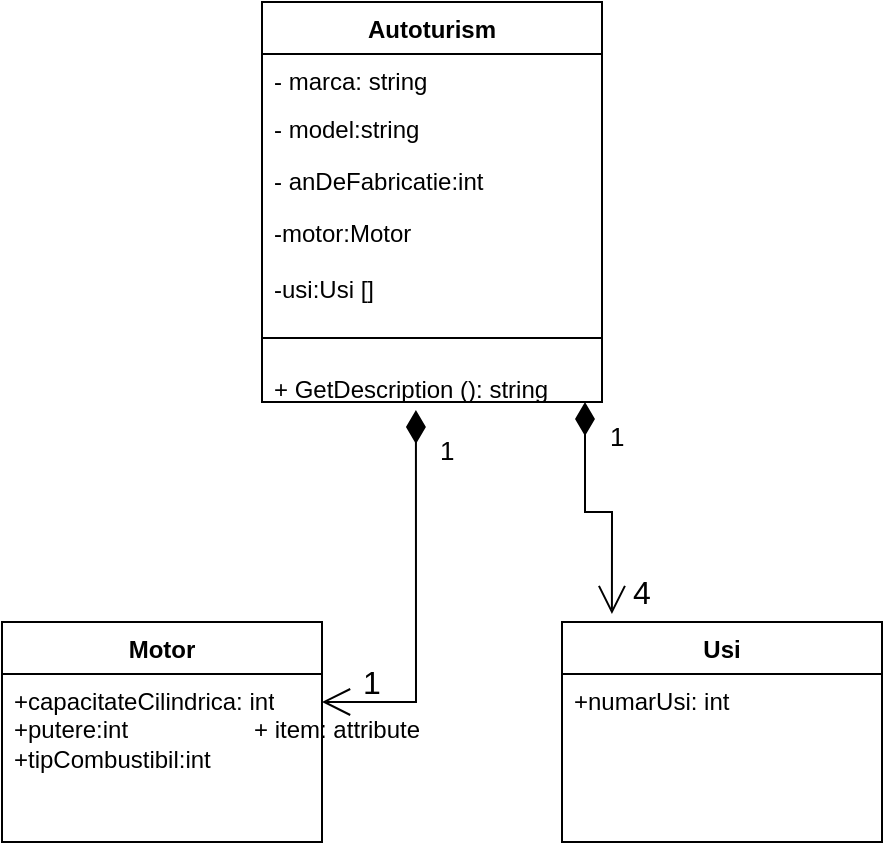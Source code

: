 <mxfile version="21.6.6" type="device">
  <diagram name="Page-1" id="OFnLxNuXG3uWwzgsYS-9">
    <mxGraphModel dx="1434" dy="693" grid="1" gridSize="10" guides="1" tooltips="1" connect="1" arrows="1" fold="1" page="1" pageScale="1" pageWidth="850" pageHeight="1100" math="0" shadow="0">
      <root>
        <mxCell id="0" />
        <mxCell id="1" parent="0" />
        <mxCell id="or5kgg-bn_aKFMkTOFsL-1" value="Autoturism" style="swimlane;fontStyle=1;align=center;verticalAlign=top;childLayout=stackLayout;horizontal=1;startSize=26;horizontalStack=0;resizeParent=1;resizeParentMax=0;resizeLast=0;collapsible=1;marginBottom=0;whiteSpace=wrap;html=1;" parent="1" vertex="1">
          <mxGeometry x="290" y="10" width="170" height="200" as="geometry" />
        </mxCell>
        <mxCell id="or5kgg-bn_aKFMkTOFsL-2" value="- marca: string" style="text;strokeColor=none;fillColor=none;align=left;verticalAlign=top;spacingLeft=4;spacingRight=4;overflow=hidden;rotatable=0;points=[[0,0.5],[1,0.5]];portConstraint=eastwest;whiteSpace=wrap;html=1;" parent="or5kgg-bn_aKFMkTOFsL-1" vertex="1">
          <mxGeometry y="26" width="170" height="24" as="geometry" />
        </mxCell>
        <mxCell id="or5kgg-bn_aKFMkTOFsL-5" value="- model:string" style="text;strokeColor=none;fillColor=none;align=left;verticalAlign=top;spacingLeft=4;spacingRight=4;overflow=hidden;rotatable=0;points=[[0,0.5],[1,0.5]];portConstraint=eastwest;whiteSpace=wrap;html=1;" parent="or5kgg-bn_aKFMkTOFsL-1" vertex="1">
          <mxGeometry y="50" width="170" height="26" as="geometry" />
        </mxCell>
        <mxCell id="or5kgg-bn_aKFMkTOFsL-6" value="- anDeFabricatie:int" style="text;strokeColor=none;fillColor=none;align=left;verticalAlign=top;spacingLeft=4;spacingRight=4;overflow=hidden;rotatable=0;points=[[0,0.5],[1,0.5]];portConstraint=eastwest;whiteSpace=wrap;html=1;" parent="or5kgg-bn_aKFMkTOFsL-1" vertex="1">
          <mxGeometry y="76" width="170" height="26" as="geometry" />
        </mxCell>
        <mxCell id="DwkqmExm7-yPf_dPJCU9-4" value="-motor:Motor" style="text;strokeColor=none;fillColor=none;align=left;verticalAlign=top;spacingLeft=4;spacingRight=4;overflow=hidden;rotatable=0;points=[[0,0.5],[1,0.5]];portConstraint=eastwest;whiteSpace=wrap;html=1;" vertex="1" parent="or5kgg-bn_aKFMkTOFsL-1">
          <mxGeometry y="102" width="170" height="28" as="geometry" />
        </mxCell>
        <mxCell id="DwkqmExm7-yPf_dPJCU9-6" value="-usi:Usi []" style="text;strokeColor=none;fillColor=none;align=left;verticalAlign=top;spacingLeft=4;spacingRight=4;overflow=hidden;rotatable=0;points=[[0,0.5],[1,0.5]];portConstraint=eastwest;whiteSpace=wrap;html=1;" vertex="1" parent="or5kgg-bn_aKFMkTOFsL-1">
          <mxGeometry y="130" width="170" height="26" as="geometry" />
        </mxCell>
        <mxCell id="or5kgg-bn_aKFMkTOFsL-3" value="" style="line;strokeWidth=1;fillColor=none;align=left;verticalAlign=middle;spacingTop=-1;spacingLeft=3;spacingRight=3;rotatable=0;labelPosition=right;points=[];portConstraint=eastwest;strokeColor=inherit;" parent="or5kgg-bn_aKFMkTOFsL-1" vertex="1">
          <mxGeometry y="156" width="170" height="24" as="geometry" />
        </mxCell>
        <mxCell id="or5kgg-bn_aKFMkTOFsL-4" value="+ GetDescription (): string" style="text;strokeColor=none;fillColor=none;align=left;verticalAlign=top;spacingLeft=4;spacingRight=4;overflow=hidden;rotatable=0;points=[[0,0.5],[1,0.5]];portConstraint=eastwest;whiteSpace=wrap;html=1;" parent="or5kgg-bn_aKFMkTOFsL-1" vertex="1">
          <mxGeometry y="180" width="170" height="20" as="geometry" />
        </mxCell>
        <mxCell id="or5kgg-bn_aKFMkTOFsL-7" value="Motor" style="swimlane;fontStyle=1;align=center;verticalAlign=top;childLayout=stackLayout;horizontal=1;startSize=26;horizontalStack=0;resizeParent=1;resizeParentMax=0;resizeLast=0;collapsible=1;marginBottom=0;whiteSpace=wrap;html=1;" parent="1" vertex="1">
          <mxGeometry x="160" y="320" width="160" height="110" as="geometry" />
        </mxCell>
        <mxCell id="or5kgg-bn_aKFMkTOFsL-8" value="+capacitateCilindrica: int&lt;br&gt;+putere:int&lt;br&gt;+tipCombustibil:int" style="text;strokeColor=none;fillColor=none;align=left;verticalAlign=top;spacingLeft=4;spacingRight=4;overflow=hidden;rotatable=0;points=[[0,0.5],[1,0.5]];portConstraint=eastwest;whiteSpace=wrap;html=1;" parent="or5kgg-bn_aKFMkTOFsL-7" vertex="1">
          <mxGeometry y="26" width="160" height="84" as="geometry" />
        </mxCell>
        <mxCell id="or5kgg-bn_aKFMkTOFsL-9" value="" style="line;strokeWidth=1;fillColor=none;align=left;verticalAlign=middle;spacingTop=-1;spacingLeft=3;spacingRight=3;rotatable=0;labelPosition=right;points=[];portConstraint=eastwest;strokeColor=inherit;" parent="or5kgg-bn_aKFMkTOFsL-7" vertex="1">
          <mxGeometry y="110" width="160" as="geometry" />
        </mxCell>
        <mxCell id="or5kgg-bn_aKFMkTOFsL-20" value="&lt;font style=&quot;font-size: 13px;&quot;&gt;1&lt;/font&gt;" style="endArrow=open;html=1;endSize=12;startArrow=diamondThin;startSize=14;startFill=1;edgeStyle=orthogonalEdgeStyle;align=left;verticalAlign=bottom;rounded=0;entryX=1.019;entryY=0.238;entryDx=0;entryDy=0;entryPerimeter=0;" parent="1" edge="1">
          <mxGeometry x="-0.685" y="10" relative="1" as="geometry">
            <mxPoint x="366.96" y="214" as="sourcePoint" />
            <mxPoint x="320.0" y="359.992" as="targetPoint" />
            <mxPoint y="1" as="offset" />
            <Array as="points">
              <mxPoint x="366.96" y="360" />
            </Array>
          </mxGeometry>
        </mxCell>
        <mxCell id="NwikYPZpjBzyCplEQIY7-1" value="Usi" style="swimlane;fontStyle=1;align=center;verticalAlign=top;childLayout=stackLayout;horizontal=1;startSize=26;horizontalStack=0;resizeParent=1;resizeParentMax=0;resizeLast=0;collapsible=1;marginBottom=0;whiteSpace=wrap;html=1;" parent="1" vertex="1">
          <mxGeometry x="440" y="320" width="160" height="110" as="geometry" />
        </mxCell>
        <mxCell id="NwikYPZpjBzyCplEQIY7-2" value="+numarUsi: int" style="text;strokeColor=none;fillColor=none;align=left;verticalAlign=top;spacingLeft=4;spacingRight=4;overflow=hidden;rotatable=0;points=[[0,0.5],[1,0.5]];portConstraint=eastwest;whiteSpace=wrap;html=1;" parent="NwikYPZpjBzyCplEQIY7-1" vertex="1">
          <mxGeometry y="26" width="160" height="84" as="geometry" />
        </mxCell>
        <mxCell id="NwikYPZpjBzyCplEQIY7-3" value="" style="line;strokeWidth=1;fillColor=none;align=left;verticalAlign=middle;spacingTop=-1;spacingLeft=3;spacingRight=3;rotatable=0;labelPosition=right;points=[];portConstraint=eastwest;strokeColor=inherit;" parent="NwikYPZpjBzyCplEQIY7-1" vertex="1">
          <mxGeometry y="110" width="160" as="geometry" />
        </mxCell>
        <mxCell id="NwikYPZpjBzyCplEQIY7-7" value="&lt;font style=&quot;font-size: 13px;&quot;&gt;1&lt;/font&gt;" style="endArrow=open;html=1;endSize=12;startArrow=diamondThin;startSize=14;startFill=1;edgeStyle=orthogonalEdgeStyle;align=left;verticalAlign=bottom;rounded=0;entryX=0.156;entryY=-0.036;entryDx=0;entryDy=0;entryPerimeter=0;exitX=0.95;exitY=1;exitDx=0;exitDy=0;exitPerimeter=0;" parent="1" target="NwikYPZpjBzyCplEQIY7-1" edge="1" source="or5kgg-bn_aKFMkTOFsL-4">
          <mxGeometry x="-0.539" y="10" relative="1" as="geometry">
            <mxPoint x="451" y="220" as="sourcePoint" />
            <mxPoint x="580" y="200" as="targetPoint" />
            <mxPoint as="offset" />
          </mxGeometry>
        </mxCell>
        <mxCell id="DwkqmExm7-yPf_dPJCU9-2" value="&lt;span style=&quot;font-size: 16px;&quot;&gt;4&lt;/span&gt;" style="text;strokeColor=none;align=center;fillColor=none;html=1;verticalAlign=middle;whiteSpace=wrap;rounded=0;" vertex="1" parent="1">
          <mxGeometry x="450" y="290" width="60" height="30" as="geometry" />
        </mxCell>
        <mxCell id="DwkqmExm7-yPf_dPJCU9-3" value="&lt;font style=&quot;font-size: 16px;&quot;&gt;1&lt;/font&gt;" style="text;strokeColor=none;align=center;fillColor=none;html=1;verticalAlign=middle;whiteSpace=wrap;rounded=0;" vertex="1" parent="1">
          <mxGeometry x="320" y="340" width="50" height="20" as="geometry" />
        </mxCell>
        <mxCell id="DwkqmExm7-yPf_dPJCU9-5" value="+ item: attribute" style="text;strokeColor=none;fillColor=none;align=left;verticalAlign=top;spacingLeft=4;spacingRight=4;overflow=hidden;rotatable=0;points=[[0,0.5],[1,0.5]];portConstraint=eastwest;whiteSpace=wrap;html=1;" vertex="1" parent="1">
          <mxGeometry x="280" y="360" width="100" height="26" as="geometry" />
        </mxCell>
      </root>
    </mxGraphModel>
  </diagram>
</mxfile>
